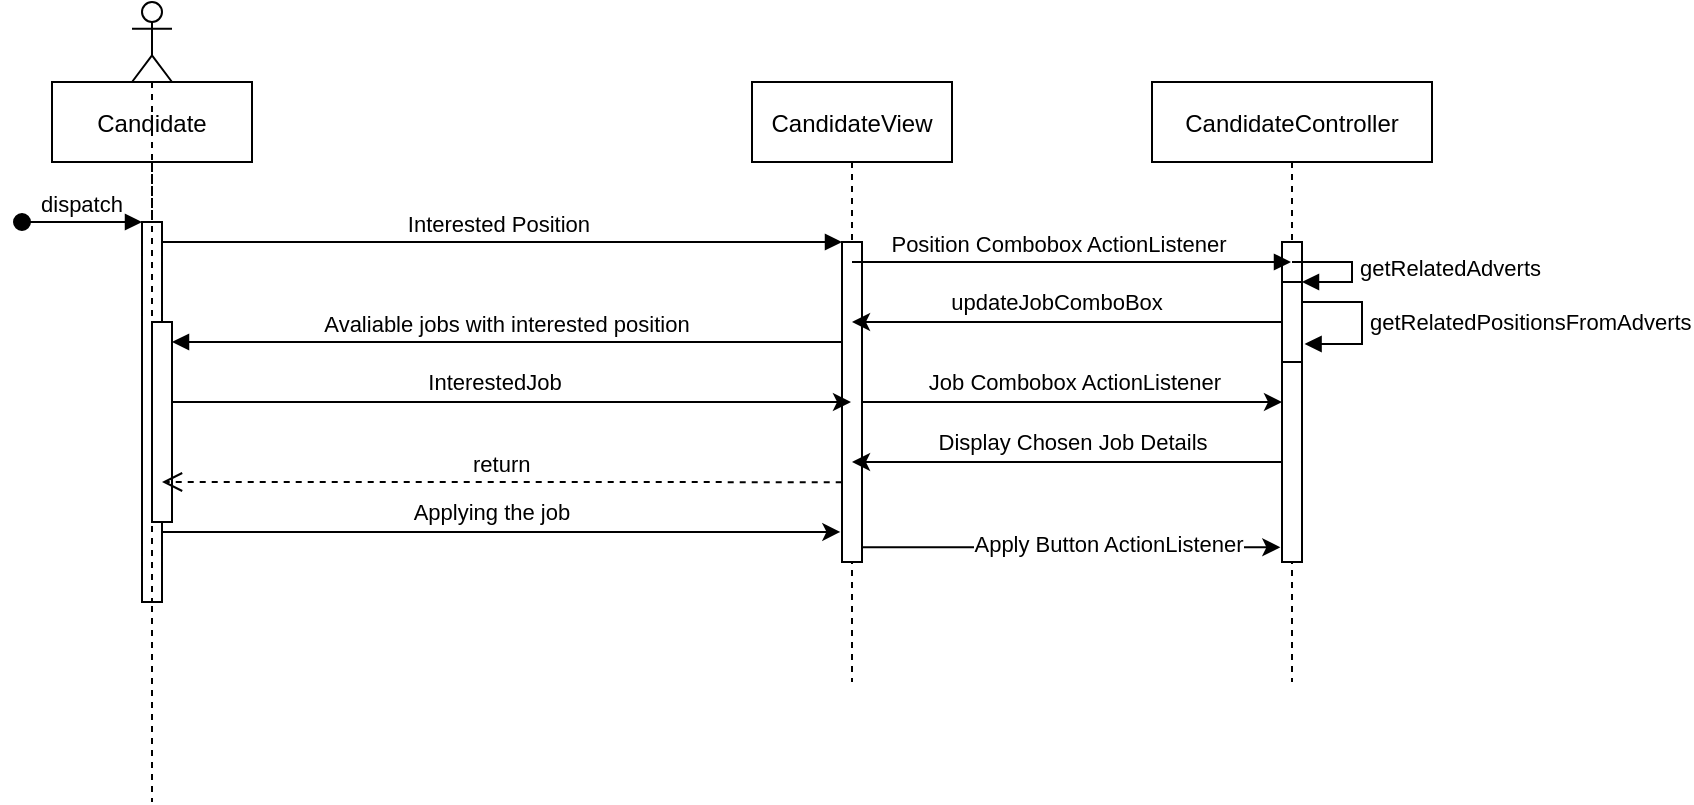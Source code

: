 <mxfile version="14.7.0" type="github"><diagram id="kgpKYQtTHZ0yAKxKKP6v" name="Page-1"><mxGraphModel dx="981" dy="526" grid="1" gridSize="10" guides="1" tooltips="1" connect="1" arrows="1" fold="1" page="1" pageScale="1" pageWidth="850" pageHeight="1100" math="0" shadow="0"><root><mxCell id="0"/><mxCell id="1" parent="0"/><mxCell id="3nuBFxr9cyL0pnOWT2aG-1" value="Candidate" style="shape=umlLifeline;perimeter=lifelinePerimeter;container=1;collapsible=0;recursiveResize=0;rounded=0;shadow=0;strokeWidth=1;" parent="1" vertex="1"><mxGeometry x="120" y="80" width="100" height="360" as="geometry"/></mxCell><mxCell id="3nuBFxr9cyL0pnOWT2aG-2" value="" style="points=[];perimeter=orthogonalPerimeter;rounded=0;shadow=0;strokeWidth=1;" parent="3nuBFxr9cyL0pnOWT2aG-1" vertex="1"><mxGeometry x="45" y="70" width="10" height="190" as="geometry"/></mxCell><mxCell id="3nuBFxr9cyL0pnOWT2aG-3" value="dispatch" style="verticalAlign=bottom;startArrow=oval;endArrow=block;startSize=8;shadow=0;strokeWidth=1;" parent="3nuBFxr9cyL0pnOWT2aG-1" target="3nuBFxr9cyL0pnOWT2aG-2" edge="1"><mxGeometry relative="1" as="geometry"><mxPoint x="-15" y="70" as="sourcePoint"/></mxGeometry></mxCell><mxCell id="3nuBFxr9cyL0pnOWT2aG-4" value="" style="points=[];perimeter=orthogonalPerimeter;rounded=0;shadow=0;strokeWidth=1;" parent="3nuBFxr9cyL0pnOWT2aG-1" vertex="1"><mxGeometry x="50" y="120" width="10" height="100" as="geometry"/></mxCell><mxCell id="3nuBFxr9cyL0pnOWT2aG-5" value="CandidateView" style="shape=umlLifeline;perimeter=lifelinePerimeter;container=1;collapsible=0;recursiveResize=0;rounded=0;shadow=0;strokeWidth=1;" parent="1" vertex="1"><mxGeometry x="470" y="80" width="100" height="300" as="geometry"/></mxCell><mxCell id="3nuBFxr9cyL0pnOWT2aG-6" value="" style="points=[];perimeter=orthogonalPerimeter;rounded=0;shadow=0;strokeWidth=1;" parent="3nuBFxr9cyL0pnOWT2aG-5" vertex="1"><mxGeometry x="45" y="80" width="10" height="160" as="geometry"/></mxCell><mxCell id="3nuBFxr9cyL0pnOWT2aG-7" value="return" style="verticalAlign=bottom;endArrow=open;dashed=1;endSize=8;exitX=-0.014;exitY=0.751;shadow=0;strokeWidth=1;exitDx=0;exitDy=0;exitPerimeter=0;" parent="1" source="3nuBFxr9cyL0pnOWT2aG-6" target="3nuBFxr9cyL0pnOWT2aG-2" edge="1"><mxGeometry relative="1" as="geometry"><mxPoint x="275" y="236" as="targetPoint"/><Array as="points"><mxPoint x="420" y="280"/></Array></mxGeometry></mxCell><mxCell id="3nuBFxr9cyL0pnOWT2aG-8" value="Interested Position " style="verticalAlign=bottom;endArrow=block;entryX=0;entryY=0;shadow=0;strokeWidth=1;" parent="1" source="3nuBFxr9cyL0pnOWT2aG-2" target="3nuBFxr9cyL0pnOWT2aG-6" edge="1"><mxGeometry relative="1" as="geometry"><mxPoint x="275" y="160" as="sourcePoint"/><mxPoint as="offset"/></mxGeometry></mxCell><mxCell id="3nuBFxr9cyL0pnOWT2aG-9" value="Avaliable jobs with interested position" style="verticalAlign=bottom;endArrow=block;shadow=0;strokeWidth=1;" parent="1" source="3nuBFxr9cyL0pnOWT2aG-6" target="3nuBFxr9cyL0pnOWT2aG-4" edge="1"><mxGeometry relative="1" as="geometry"><mxPoint x="240" y="200" as="sourcePoint"/><Array as="points"><mxPoint x="460" y="210"/></Array></mxGeometry></mxCell><mxCell id="5Jcjkd6dHf1wGy3vwL0o-1" value="CandidateController" style="shape=umlLifeline;perimeter=lifelinePerimeter;container=1;collapsible=0;recursiveResize=0;rounded=0;shadow=0;strokeWidth=1;" vertex="1" parent="1"><mxGeometry x="670" y="80" width="140" height="300" as="geometry"/></mxCell><mxCell id="5Jcjkd6dHf1wGy3vwL0o-2" value="" style="points=[];perimeter=orthogonalPerimeter;rounded=0;shadow=0;strokeWidth=1;" vertex="1" parent="5Jcjkd6dHf1wGy3vwL0o-1"><mxGeometry x="65" y="80" width="10" height="160" as="geometry"/></mxCell><mxCell id="5Jcjkd6dHf1wGy3vwL0o-3" value="Position Combobox ActionListener" style="verticalAlign=bottom;endArrow=block;shadow=0;strokeWidth=1;" edge="1" parent="1" source="3nuBFxr9cyL0pnOWT2aG-5" target="5Jcjkd6dHf1wGy3vwL0o-1"><mxGeometry x="-0.058" relative="1" as="geometry"><mxPoint x="520" y="170.0" as="sourcePoint"/><mxPoint x="690" y="170" as="targetPoint"/><mxPoint as="offset"/><Array as="points"><mxPoint x="610" y="170"/></Array></mxGeometry></mxCell><mxCell id="5Jcjkd6dHf1wGy3vwL0o-12" value="updateJobComboBox" style="edgeStyle=orthogonalEdgeStyle;rounded=0;orthogonalLoop=1;jettySize=auto;html=1;" edge="1" parent="1" source="5Jcjkd6dHf1wGy3vwL0o-8" target="3nuBFxr9cyL0pnOWT2aG-5"><mxGeometry x="0.058" y="-10" relative="1" as="geometry"><Array as="points"><mxPoint x="570" y="210"/><mxPoint x="570" y="210"/></Array><mxPoint as="offset"/></mxGeometry></mxCell><mxCell id="5Jcjkd6dHf1wGy3vwL0o-8" value="" style="html=1;points=[];perimeter=orthogonalPerimeter;" vertex="1" parent="1"><mxGeometry x="735" y="180" width="10" height="40" as="geometry"/></mxCell><mxCell id="5Jcjkd6dHf1wGy3vwL0o-9" value="getRelatedAdverts" style="edgeStyle=orthogonalEdgeStyle;html=1;align=left;spacingLeft=2;endArrow=block;rounded=0;entryX=1;entryY=0;" edge="1" parent="1"><mxGeometry relative="1" as="geometry"><mxPoint x="740" y="170" as="sourcePoint"/><Array as="points"><mxPoint x="770" y="170"/></Array><mxPoint x="745" y="180" as="targetPoint"/></mxGeometry></mxCell><mxCell id="5Jcjkd6dHf1wGy3vwL0o-11" value="getRelatedPositionsFromAdverts" style="edgeStyle=orthogonalEdgeStyle;html=1;align=left;spacingLeft=2;endArrow=block;rounded=0;entryX=1.129;entryY=0.775;entryDx=0;entryDy=0;entryPerimeter=0;" edge="1" parent="1"><mxGeometry x="0.114" relative="1" as="geometry"><mxPoint x="745" y="199.99" as="sourcePoint"/><Array as="points"><mxPoint x="745" y="190"/><mxPoint x="775" y="190"/><mxPoint x="775" y="211"/></Array><mxPoint x="746.29" y="211" as="targetPoint"/><mxPoint as="offset"/></mxGeometry></mxCell><mxCell id="5Jcjkd6dHf1wGy3vwL0o-13" style="edgeStyle=orthogonalEdgeStyle;rounded=0;orthogonalLoop=1;jettySize=auto;html=1;" edge="1" parent="1" source="3nuBFxr9cyL0pnOWT2aG-4" target="3nuBFxr9cyL0pnOWT2aG-5"><mxGeometry relative="1" as="geometry"><Array as="points"><mxPoint x="380" y="240"/><mxPoint x="380" y="240"/></Array></mxGeometry></mxCell><mxCell id="5Jcjkd6dHf1wGy3vwL0o-14" value="InterestedJob" style="edgeLabel;html=1;align=center;verticalAlign=middle;resizable=0;points=[];" vertex="1" connectable="0" parent="5Jcjkd6dHf1wGy3vwL0o-13"><mxGeometry x="0.034" y="2" relative="1" as="geometry"><mxPoint x="-15" y="-8" as="offset"/></mxGeometry></mxCell><mxCell id="5Jcjkd6dHf1wGy3vwL0o-15" style="edgeStyle=orthogonalEdgeStyle;rounded=0;orthogonalLoop=1;jettySize=auto;html=1;" edge="1" parent="1" source="3nuBFxr9cyL0pnOWT2aG-6" target="5Jcjkd6dHf1wGy3vwL0o-2"><mxGeometry relative="1" as="geometry"><Array as="points"><mxPoint x="590" y="240"/><mxPoint x="590" y="240"/></Array></mxGeometry></mxCell><mxCell id="5Jcjkd6dHf1wGy3vwL0o-16" value="Job Combobox ActionListener" style="edgeLabel;html=1;align=center;verticalAlign=middle;resizable=0;points=[];" vertex="1" connectable="0" parent="5Jcjkd6dHf1wGy3vwL0o-15"><mxGeometry x="-0.216" relative="1" as="geometry"><mxPoint x="23" y="-10" as="offset"/></mxGeometry></mxCell><mxCell id="5Jcjkd6dHf1wGy3vwL0o-20" style="edgeStyle=orthogonalEdgeStyle;rounded=0;orthogonalLoop=1;jettySize=auto;html=1;" edge="1" parent="1" source="5Jcjkd6dHf1wGy3vwL0o-2" target="3nuBFxr9cyL0pnOWT2aG-5"><mxGeometry relative="1" as="geometry"><Array as="points"><mxPoint x="640" y="270"/><mxPoint x="640" y="270"/></Array></mxGeometry></mxCell><mxCell id="5Jcjkd6dHf1wGy3vwL0o-21" value="Display Chosen Job Details" style="edgeLabel;html=1;align=center;verticalAlign=middle;resizable=0;points=[];" vertex="1" connectable="0" parent="5Jcjkd6dHf1wGy3vwL0o-20"><mxGeometry x="-0.108" relative="1" as="geometry"><mxPoint x="-9" y="-10" as="offset"/></mxGeometry></mxCell><mxCell id="5Jcjkd6dHf1wGy3vwL0o-25" style="edgeStyle=orthogonalEdgeStyle;rounded=0;orthogonalLoop=1;jettySize=auto;html=1;entryX=-0.083;entryY=0.906;entryDx=0;entryDy=0;entryPerimeter=0;" edge="1" parent="1" source="3nuBFxr9cyL0pnOWT2aG-2" target="3nuBFxr9cyL0pnOWT2aG-6"><mxGeometry relative="1" as="geometry"><Array as="points"><mxPoint x="410" y="305"/><mxPoint x="410" y="305"/></Array></mxGeometry></mxCell><mxCell id="5Jcjkd6dHf1wGy3vwL0o-26" value="Applying the job&amp;nbsp;" style="edgeLabel;html=1;align=center;verticalAlign=middle;resizable=0;points=[];" vertex="1" connectable="0" parent="5Jcjkd6dHf1wGy3vwL0o-25"><mxGeometry x="0.069" y="1" relative="1" as="geometry"><mxPoint x="-16" y="-9" as="offset"/></mxGeometry></mxCell><mxCell id="5Jcjkd6dHf1wGy3vwL0o-27" value="" style="shape=umlLifeline;participant=umlActor;perimeter=lifelinePerimeter;whiteSpace=wrap;html=1;container=1;collapsible=0;recursiveResize=0;verticalAlign=top;spacingTop=36;outlineConnect=0;" vertex="1" parent="1"><mxGeometry x="160" y="40" width="20" height="300" as="geometry"/></mxCell><mxCell id="5Jcjkd6dHf1wGy3vwL0o-28" style="edgeStyle=orthogonalEdgeStyle;rounded=0;orthogonalLoop=1;jettySize=auto;html=1;entryX=-0.083;entryY=0.954;entryDx=0;entryDy=0;entryPerimeter=0;" edge="1" parent="1" source="3nuBFxr9cyL0pnOWT2aG-6" target="5Jcjkd6dHf1wGy3vwL0o-2"><mxGeometry relative="1" as="geometry"><Array as="points"><mxPoint x="630" y="313"/></Array></mxGeometry></mxCell><mxCell id="5Jcjkd6dHf1wGy3vwL0o-29" value="Apply Button ActionListener" style="edgeLabel;html=1;align=center;verticalAlign=middle;resizable=0;points=[];" vertex="1" connectable="0" parent="5Jcjkd6dHf1wGy3vwL0o-28"><mxGeometry x="0.169" y="2" relative="1" as="geometry"><mxPoint as="offset"/></mxGeometry></mxCell></root></mxGraphModel></diagram></mxfile>